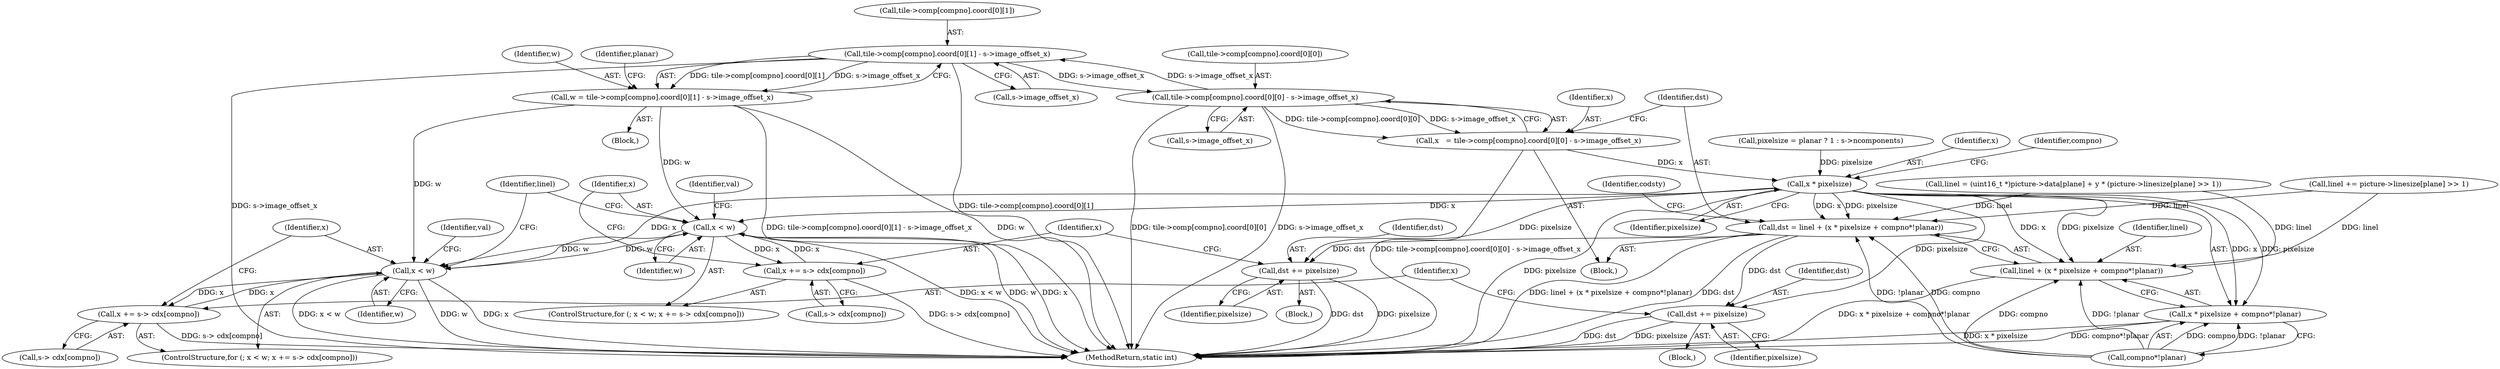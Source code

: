 digraph "0_FFmpeg_fe448cd28d674c3eff3072552eae366d0b659ce9@pointer" {
"1000825" [label="(Call,tile->comp[compno].coord[0][1] - s->image_offset_x)"];
"1000950" [label="(Call,tile->comp[compno].coord[0][0] - s->image_offset_x)"];
"1000825" [label="(Call,tile->comp[compno].coord[0][1] - s->image_offset_x)"];
"1000823" [label="(Call,w = tile->comp[compno].coord[0][1] - s->image_offset_x)"];
"1000985" [label="(Call,x < w)"];
"1000988" [label="(Call,x += s-> cdx[compno])"];
"1001034" [label="(Call,x < w)"];
"1001037" [label="(Call,x += s-> cdx[compno])"];
"1000948" [label="(Call,x   = tile->comp[compno].coord[0][0] - s->image_offset_x)"];
"1000970" [label="(Call,x * pixelsize)"];
"1000965" [label="(Call,dst = linel + (x * pixelsize + compno*!planar))"];
"1001028" [label="(Call,dst += pixelsize)"];
"1001076" [label="(Call,dst += pixelsize)"];
"1000967" [label="(Call,linel + (x * pixelsize + compno*!planar))"];
"1000969" [label="(Call,x * pixelsize + compno*!planar)"];
"1000988" [label="(Call,x += s-> cdx[compno])"];
"1000784" [label="(Block,)"];
"1000998" [label="(Identifier,val)"];
"1001036" [label="(Identifier,w)"];
"1001078" [label="(Identifier,pixelsize)"];
"1000970" [label="(Call,x * pixelsize)"];
"1000837" [label="(Call,s->image_offset_x)"];
"1001029" [label="(Identifier,dst)"];
"1001039" [label="(Call,s-> cdx[compno])"];
"1000842" [label="(Identifier,planar)"];
"1000966" [label="(Identifier,dst)"];
"1000946" [label="(Block,)"];
"1000995" [label="(Block,)"];
"1001080" [label="(Identifier,linel)"];
"1001037" [label="(Call,x += s-> cdx[compno])"];
"1000967" [label="(Call,linel + (x * pixelsize + compno*!planar))"];
"1001079" [label="(Call,linel += picture->linesize[plane] >> 1)"];
"1000968" [label="(Identifier,linel)"];
"1000851" [label="(Call,pixelsize = planar ? 1 : s->ncomponents)"];
"1001077" [label="(Identifier,dst)"];
"1000971" [label="(Identifier,x)"];
"1000984" [label="(ControlStructure,for (; x < w; x += s-> cdx[compno]))"];
"1000826" [label="(Call,tile->comp[compno].coord[0][1])"];
"1001035" [label="(Identifier,x)"];
"1000980" [label="(Identifier,codsty)"];
"1000987" [label="(Identifier,w)"];
"1000823" [label="(Call,w = tile->comp[compno].coord[0][1] - s->image_offset_x)"];
"1000965" [label="(Call,dst = linel + (x * pixelsize + compno*!planar))"];
"1001028" [label="(Call,dst += pixelsize)"];
"1001090" [label="(MethodReturn,static int)"];
"1000973" [label="(Call,compno*!planar)"];
"1000990" [label="(Call,s-> cdx[compno])"];
"1000962" [label="(Call,s->image_offset_x)"];
"1000902" [label="(Call,linel = (uint16_t *)picture->data[plane] + y * (picture->linesize[plane] >> 1))"];
"1001076" [label="(Call,dst += pixelsize)"];
"1001038" [label="(Identifier,x)"];
"1001044" [label="(Block,)"];
"1001047" [label="(Identifier,val)"];
"1000985" [label="(Call,x < w)"];
"1000825" [label="(Call,tile->comp[compno].coord[0][1] - s->image_offset_x)"];
"1000989" [label="(Identifier,x)"];
"1000974" [label="(Identifier,compno)"];
"1000950" [label="(Call,tile->comp[compno].coord[0][0] - s->image_offset_x)"];
"1000969" [label="(Call,x * pixelsize + compno*!planar)"];
"1000949" [label="(Identifier,x)"];
"1000824" [label="(Identifier,w)"];
"1001033" [label="(ControlStructure,for (; x < w; x += s-> cdx[compno]))"];
"1001034" [label="(Call,x < w)"];
"1000951" [label="(Call,tile->comp[compno].coord[0][0])"];
"1001030" [label="(Identifier,pixelsize)"];
"1000948" [label="(Call,x   = tile->comp[compno].coord[0][0] - s->image_offset_x)"];
"1000986" [label="(Identifier,x)"];
"1000972" [label="(Identifier,pixelsize)"];
"1000825" -> "1000823"  [label="AST: "];
"1000825" -> "1000837"  [label="CFG: "];
"1000826" -> "1000825"  [label="AST: "];
"1000837" -> "1000825"  [label="AST: "];
"1000823" -> "1000825"  [label="CFG: "];
"1000825" -> "1001090"  [label="DDG: tile->comp[compno].coord[0][1]"];
"1000825" -> "1001090"  [label="DDG: s->image_offset_x"];
"1000825" -> "1000823"  [label="DDG: tile->comp[compno].coord[0][1]"];
"1000825" -> "1000823"  [label="DDG: s->image_offset_x"];
"1000950" -> "1000825"  [label="DDG: s->image_offset_x"];
"1000825" -> "1000950"  [label="DDG: s->image_offset_x"];
"1000950" -> "1000948"  [label="AST: "];
"1000950" -> "1000962"  [label="CFG: "];
"1000951" -> "1000950"  [label="AST: "];
"1000962" -> "1000950"  [label="AST: "];
"1000948" -> "1000950"  [label="CFG: "];
"1000950" -> "1001090"  [label="DDG: s->image_offset_x"];
"1000950" -> "1001090"  [label="DDG: tile->comp[compno].coord[0][0]"];
"1000950" -> "1000948"  [label="DDG: tile->comp[compno].coord[0][0]"];
"1000950" -> "1000948"  [label="DDG: s->image_offset_x"];
"1000823" -> "1000784"  [label="AST: "];
"1000824" -> "1000823"  [label="AST: "];
"1000842" -> "1000823"  [label="CFG: "];
"1000823" -> "1001090"  [label="DDG: w"];
"1000823" -> "1001090"  [label="DDG: tile->comp[compno].coord[0][1] - s->image_offset_x"];
"1000823" -> "1000985"  [label="DDG: w"];
"1000823" -> "1001034"  [label="DDG: w"];
"1000985" -> "1000984"  [label="AST: "];
"1000985" -> "1000987"  [label="CFG: "];
"1000986" -> "1000985"  [label="AST: "];
"1000987" -> "1000985"  [label="AST: "];
"1000998" -> "1000985"  [label="CFG: "];
"1001080" -> "1000985"  [label="CFG: "];
"1000985" -> "1001090"  [label="DDG: w"];
"1000985" -> "1001090"  [label="DDG: x"];
"1000985" -> "1001090"  [label="DDG: x < w"];
"1000988" -> "1000985"  [label="DDG: x"];
"1000970" -> "1000985"  [label="DDG: x"];
"1001034" -> "1000985"  [label="DDG: w"];
"1000985" -> "1000988"  [label="DDG: x"];
"1000985" -> "1001034"  [label="DDG: w"];
"1000988" -> "1000984"  [label="AST: "];
"1000988" -> "1000990"  [label="CFG: "];
"1000989" -> "1000988"  [label="AST: "];
"1000990" -> "1000988"  [label="AST: "];
"1000986" -> "1000988"  [label="CFG: "];
"1000988" -> "1001090"  [label="DDG: s-> cdx[compno]"];
"1001034" -> "1001033"  [label="AST: "];
"1001034" -> "1001036"  [label="CFG: "];
"1001035" -> "1001034"  [label="AST: "];
"1001036" -> "1001034"  [label="AST: "];
"1001047" -> "1001034"  [label="CFG: "];
"1001080" -> "1001034"  [label="CFG: "];
"1001034" -> "1001090"  [label="DDG: w"];
"1001034" -> "1001090"  [label="DDG: x"];
"1001034" -> "1001090"  [label="DDG: x < w"];
"1001037" -> "1001034"  [label="DDG: x"];
"1000970" -> "1001034"  [label="DDG: x"];
"1001034" -> "1001037"  [label="DDG: x"];
"1001037" -> "1001033"  [label="AST: "];
"1001037" -> "1001039"  [label="CFG: "];
"1001038" -> "1001037"  [label="AST: "];
"1001039" -> "1001037"  [label="AST: "];
"1001035" -> "1001037"  [label="CFG: "];
"1001037" -> "1001090"  [label="DDG: s-> cdx[compno]"];
"1000948" -> "1000946"  [label="AST: "];
"1000949" -> "1000948"  [label="AST: "];
"1000966" -> "1000948"  [label="CFG: "];
"1000948" -> "1001090"  [label="DDG: tile->comp[compno].coord[0][0] - s->image_offset_x"];
"1000948" -> "1000970"  [label="DDG: x"];
"1000970" -> "1000969"  [label="AST: "];
"1000970" -> "1000972"  [label="CFG: "];
"1000971" -> "1000970"  [label="AST: "];
"1000972" -> "1000970"  [label="AST: "];
"1000974" -> "1000970"  [label="CFG: "];
"1000970" -> "1001090"  [label="DDG: pixelsize"];
"1000970" -> "1000965"  [label="DDG: x"];
"1000970" -> "1000965"  [label="DDG: pixelsize"];
"1000970" -> "1000967"  [label="DDG: x"];
"1000970" -> "1000967"  [label="DDG: pixelsize"];
"1000970" -> "1000969"  [label="DDG: x"];
"1000970" -> "1000969"  [label="DDG: pixelsize"];
"1000851" -> "1000970"  [label="DDG: pixelsize"];
"1000970" -> "1001028"  [label="DDG: pixelsize"];
"1000970" -> "1001076"  [label="DDG: pixelsize"];
"1000965" -> "1000946"  [label="AST: "];
"1000965" -> "1000967"  [label="CFG: "];
"1000966" -> "1000965"  [label="AST: "];
"1000967" -> "1000965"  [label="AST: "];
"1000980" -> "1000965"  [label="CFG: "];
"1000965" -> "1001090"  [label="DDG: linel + (x * pixelsize + compno*!planar)"];
"1000965" -> "1001090"  [label="DDG: dst"];
"1001079" -> "1000965"  [label="DDG: linel"];
"1000902" -> "1000965"  [label="DDG: linel"];
"1000973" -> "1000965"  [label="DDG: compno"];
"1000973" -> "1000965"  [label="DDG: !planar"];
"1000965" -> "1001028"  [label="DDG: dst"];
"1000965" -> "1001076"  [label="DDG: dst"];
"1001028" -> "1000995"  [label="AST: "];
"1001028" -> "1001030"  [label="CFG: "];
"1001029" -> "1001028"  [label="AST: "];
"1001030" -> "1001028"  [label="AST: "];
"1000989" -> "1001028"  [label="CFG: "];
"1001028" -> "1001090"  [label="DDG: pixelsize"];
"1001028" -> "1001090"  [label="DDG: dst"];
"1001076" -> "1001044"  [label="AST: "];
"1001076" -> "1001078"  [label="CFG: "];
"1001077" -> "1001076"  [label="AST: "];
"1001078" -> "1001076"  [label="AST: "];
"1001038" -> "1001076"  [label="CFG: "];
"1001076" -> "1001090"  [label="DDG: pixelsize"];
"1001076" -> "1001090"  [label="DDG: dst"];
"1000967" -> "1000969"  [label="CFG: "];
"1000968" -> "1000967"  [label="AST: "];
"1000969" -> "1000967"  [label="AST: "];
"1000967" -> "1001090"  [label="DDG: x * pixelsize + compno*!planar"];
"1001079" -> "1000967"  [label="DDG: linel"];
"1000902" -> "1000967"  [label="DDG: linel"];
"1000973" -> "1000967"  [label="DDG: compno"];
"1000973" -> "1000967"  [label="DDG: !planar"];
"1000969" -> "1000973"  [label="CFG: "];
"1000973" -> "1000969"  [label="AST: "];
"1000969" -> "1001090"  [label="DDG: compno*!planar"];
"1000969" -> "1001090"  [label="DDG: x * pixelsize"];
"1000973" -> "1000969"  [label="DDG: compno"];
"1000973" -> "1000969"  [label="DDG: !planar"];
}
